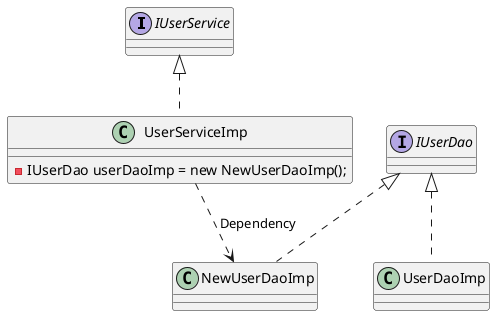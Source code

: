 @startuml

interface IUserService{

}

class UserServiceImp implements IUserService {
    - IUserDao userDaoImp = new NewUserDaoImp();
}

interface IUserDao{

}

class UserDaoImp implements IUserDao {
    
}

class NewUserDaoImp implements IUserDao {
    
}


UserServiceImp ..> NewUserDaoImp: Dependency

@enduml